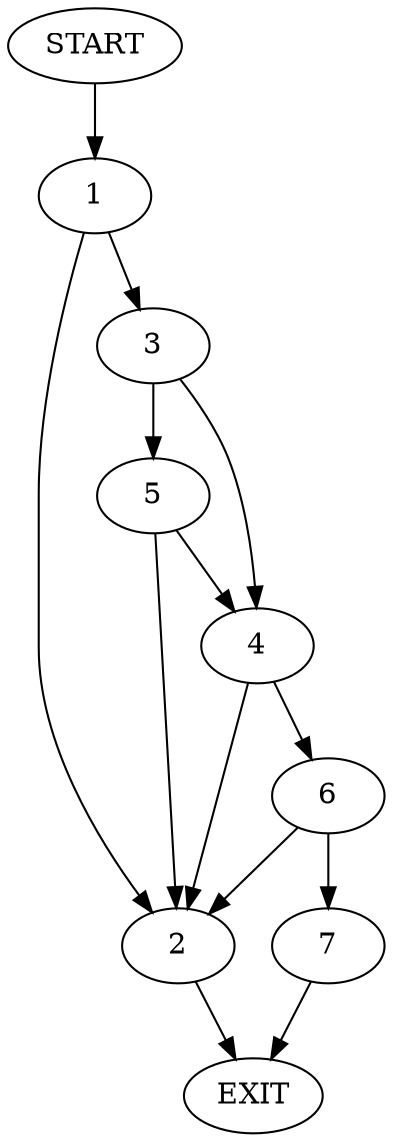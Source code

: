 digraph {
0 [label="START"]
8 [label="EXIT"]
0 -> 1
1 -> 2
1 -> 3
3 -> 4
3 -> 5
2 -> 8
5 -> 2
5 -> 4
4 -> 2
4 -> 6
6 -> 2
6 -> 7
7 -> 8
}
